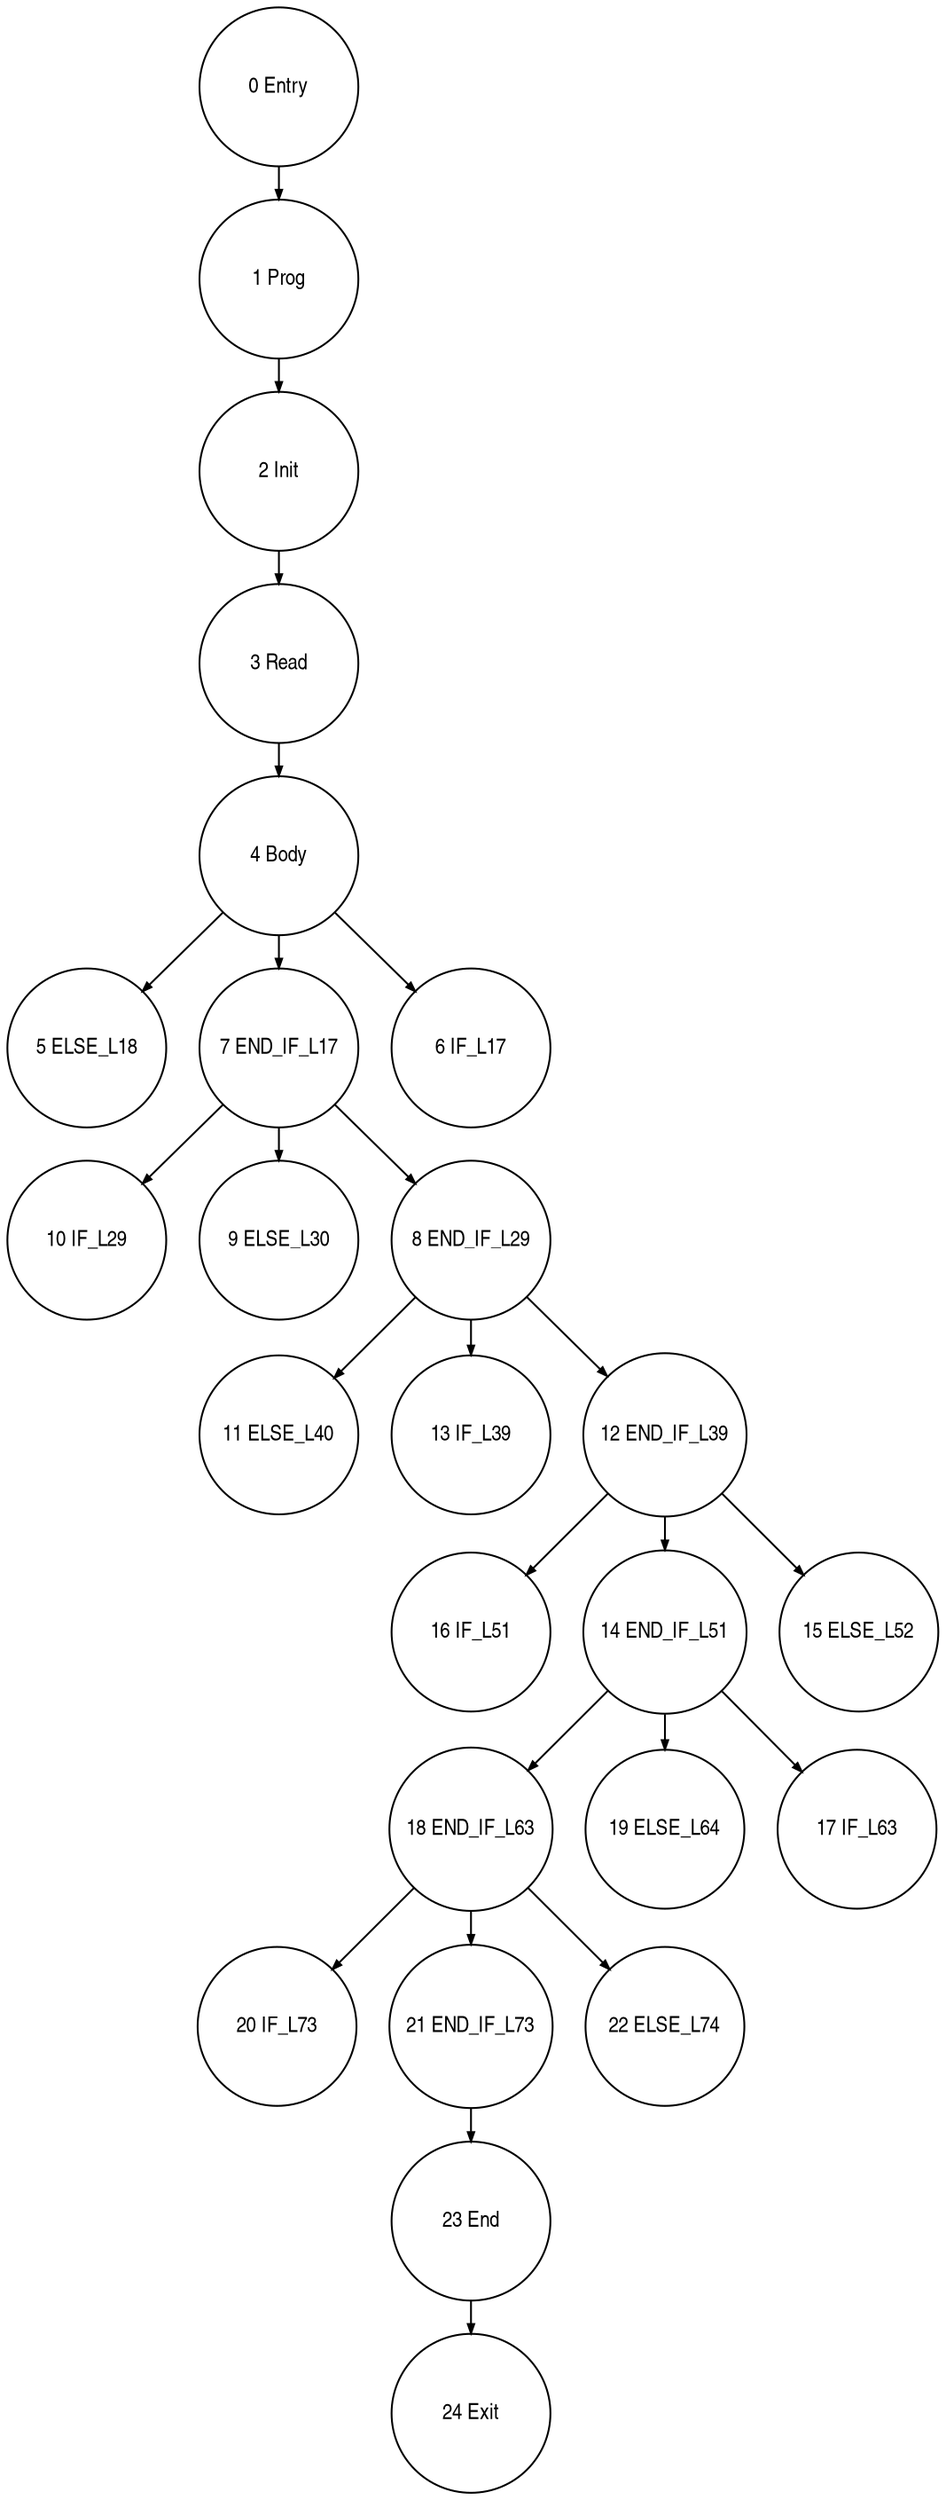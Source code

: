 digraph G {
  ranksep=.25;
  edge [arrowsize=.5]
  node [shape=circle, fontname="ArialNarrow",
        fontsize=12,  height=1.2];
  "18 END_IF_L63"; "11 ELSE_L40"; "24 Exit"; "1 Prog"; "16 IF_L51"; "14 END_IF_L51"; "13 IF_L39"; "20 IF_L73"; "5 ELSE_L18"; "10 IF_L29"; "7 END_IF_L17"; "0 Entry"; "6 IF_L17"; "2 Init"; "9 ELSE_L30"; "21 END_IF_L73"; "12 END_IF_L39"; "23 End"; "8 END_IF_L29"; "19 ELSE_L64"; "4 Body"; "15 ELSE_L52"; "3 Read"; "22 ELSE_L74"; "17 IF_L63"; 
  "8 END_IF_L29" -> "11 ELSE_L40";
  "8 END_IF_L29" -> "12 END_IF_L39";
  "8 END_IF_L29" -> "13 IF_L39";
  "3 Read" -> "4 Body";
  "2 Init" -> "3 Read";
  "0 Entry" -> "1 Prog";
  "18 END_IF_L63" -> "20 IF_L73";
  "18 END_IF_L63" -> "21 END_IF_L73";
  "18 END_IF_L63" -> "22 ELSE_L74";
  "1 Prog" -> "2 Init";
  "4 Body" -> "5 ELSE_L18";
  "4 Body" -> "6 IF_L17";
  "4 Body" -> "7 END_IF_L17";
  "12 END_IF_L39" -> "14 END_IF_L51";
  "12 END_IF_L39" -> "15 ELSE_L52";
  "12 END_IF_L39" -> "16 IF_L51";
  "7 END_IF_L17" -> "8 END_IF_L29";
  "7 END_IF_L17" -> "9 ELSE_L30";
  "7 END_IF_L17" -> "10 IF_L29";
  "21 END_IF_L73" -> "23 End";
  "14 END_IF_L51" -> "17 IF_L63";
  "14 END_IF_L51" -> "18 END_IF_L63";
  "14 END_IF_L51" -> "19 ELSE_L64";
  "23 End" -> "24 Exit";
}
